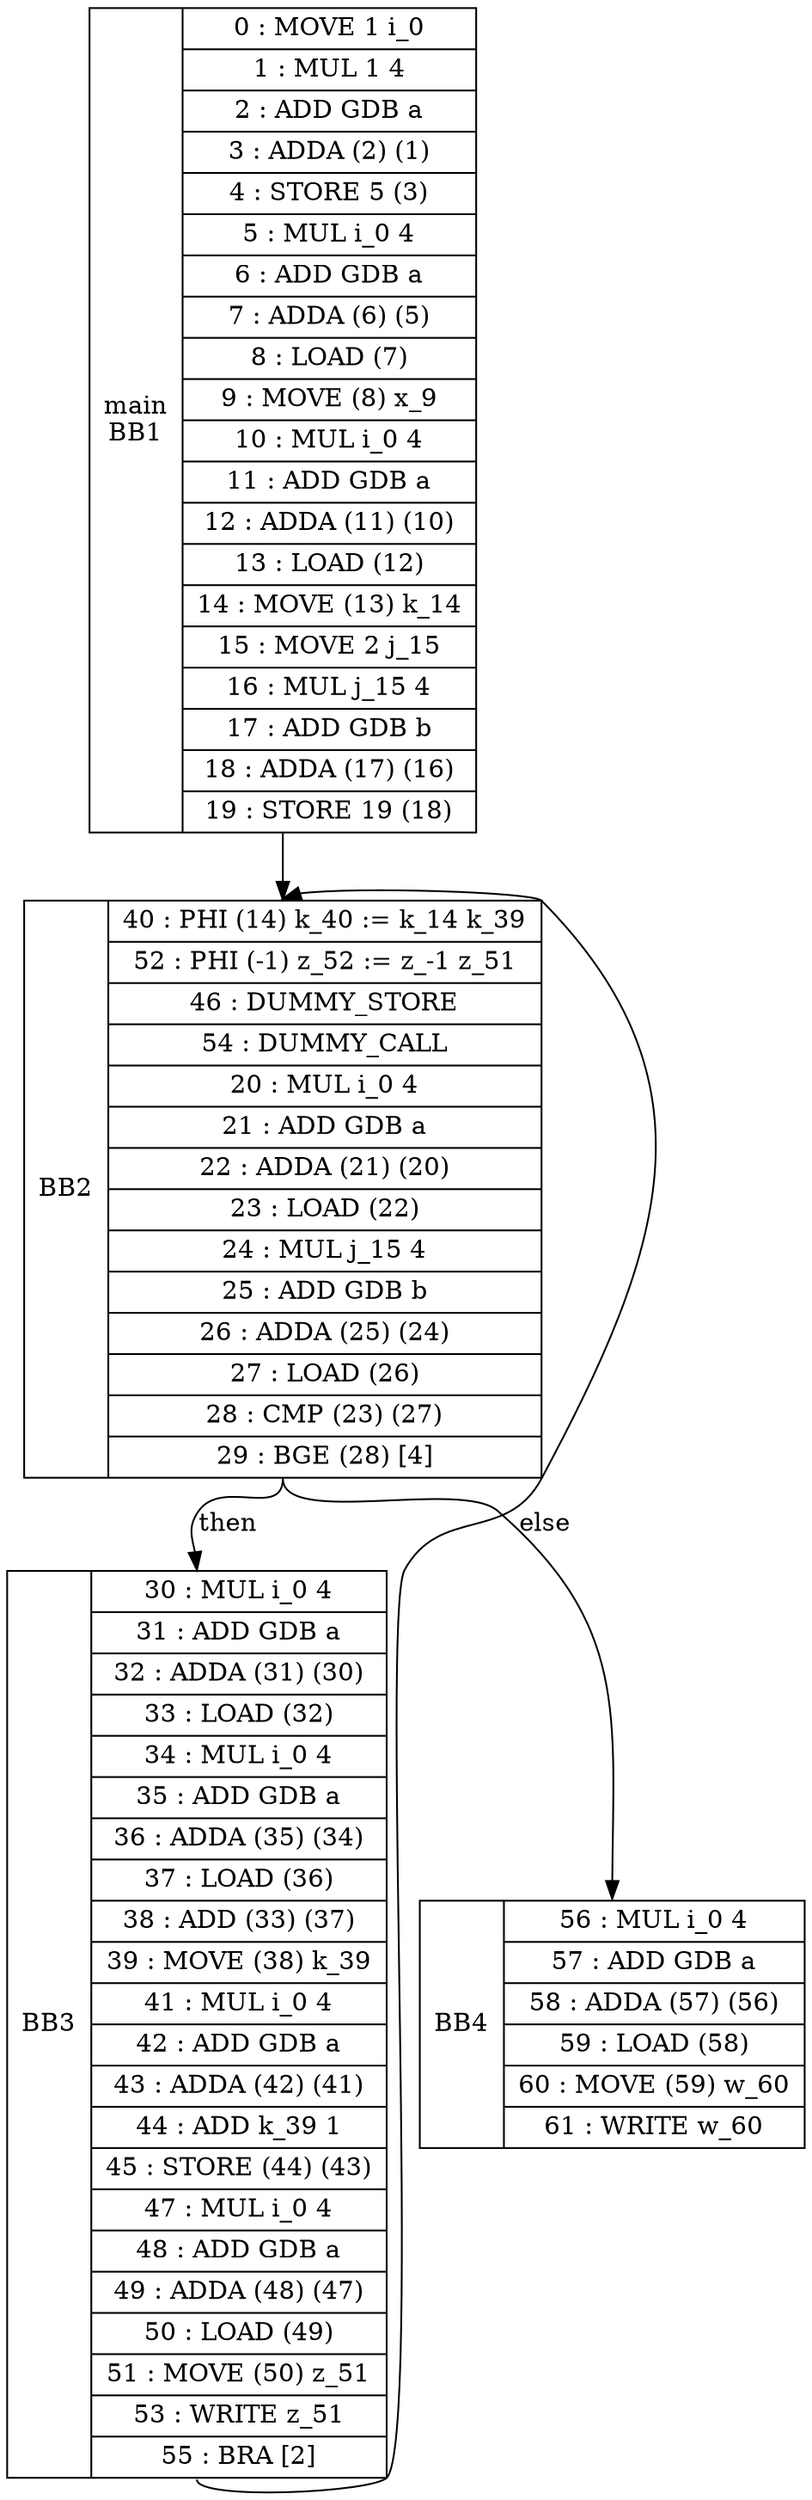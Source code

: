 digraph G {
BB1[shape=record, label="<b>main\nBB1|{0 : MOVE 1 i_0 |1 : MUL 1 4 |2 : ADD GDB a |3 : ADDA (2) (1) |4 : STORE 5 (3) |5 : MUL i_0 4 |6 : ADD GDB a |7 : ADDA (6) (5) |8 : LOAD (7) |9 : MOVE (8) x_9 |10 : MUL i_0 4 |11 : ADD GDB a |12 : ADDA (11) (10) |13 : LOAD (12) |14 : MOVE (13) k_14 |15 : MOVE 2 j_15 |16 : MUL j_15 4 |17 : ADD GDB b |18 : ADDA (17) (16) |19 : STORE 19 (18) }"];
BB1:s -> BB2:n [label=""];
BB2[shape=record, label="<b>BB2|{40 : PHI (14) k_40 := k_14 k_39 |52 : PHI (-1) z_52 := z_-1 z_51 |46 : DUMMY_STORE |54 : DUMMY_CALL |20 : MUL i_0 4 |21 : ADD GDB a |22 : ADDA (21) (20) |23 : LOAD (22) |24 : MUL j_15 4 |25 : ADD GDB b |26 : ADDA (25) (24) |27 : LOAD (26) |28 : CMP (23) (27) |29 : BGE (28) [4] }"];
BB2:s -> BB3:n [label="then"];
BB2:s -> BB4:n [label="else"];
BB3[shape=record, label="<b>BB3|{30 : MUL i_0 4 |31 : ADD GDB a |32 : ADDA (31) (30) |33 : LOAD (32) |34 : MUL i_0 4 |35 : ADD GDB a |36 : ADDA (35) (34) |37 : LOAD (36) |38 : ADD (33) (37) |39 : MOVE (38) k_39 |41 : MUL i_0 4 |42 : ADD GDB a |43 : ADDA (42) (41) |44 : ADD k_39 1 |45 : STORE (44) (43) |47 : MUL i_0 4 |48 : ADD GDB a |49 : ADDA (48) (47) |50 : LOAD (49) |51 : MOVE (50) z_51 |53 : WRITE z_51 |55 : BRA [2] }"];
BB3:s -> BB2:n [label=""];
BB4[shape=record, label="<b>BB4|{56 : MUL i_0 4 |57 : ADD GDB a |58 : ADDA (57) (56) |59 : LOAD (58) |60 : MOVE (59) w_60 |61 : WRITE w_60 }"];
}
